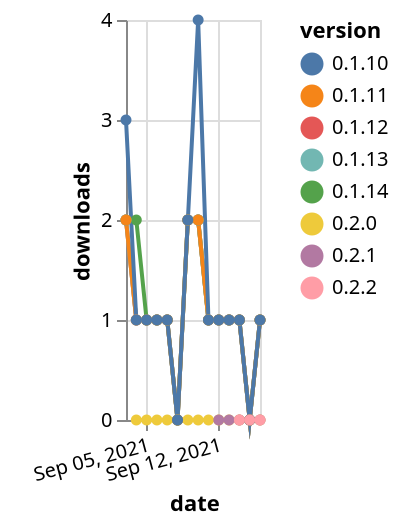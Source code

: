{"$schema": "https://vega.github.io/schema/vega-lite/v5.json", "description": "A simple bar chart with embedded data.", "data": {"values": [{"date": "2021-09-04", "total": 9, "delta": 0, "version": "0.2.0"}, {"date": "2021-09-05", "total": 13, "delta": 0, "version": "0.2.0"}, {"date": "2021-09-06", "total": 14, "delta": 0, "version": "0.2.0"}, {"date": "2021-09-07", "total": 18, "delta": 0, "version": "0.2.0"}, {"date": "2021-09-08", "total": 19, "delta": 0, "version": "0.2.0"}, {"date": "2021-09-09", "total": 24, "delta": 0, "version": "0.2.0"}, {"date": "2021-09-10", "total": 28, "delta": 0, "version": "0.2.0"}, {"date": "2021-09-11", "total": 29, "delta": 0, "version": "0.2.0"}, {"date": "2021-09-12", "total": 31, "delta": 0, "version": "0.2.0"}, {"date": "2021-09-13", "total": 32, "delta": 0, "version": "0.2.0"}, {"date": "2021-09-14", "total": 33, "delta": 0, "version": "0.2.0"}, {"date": "2021-09-15", "total": 34, "delta": 0, "version": "0.2.0"}, {"date": "2021-09-16", "total": 35, "delta": 0, "version": "0.2.0"}, {"date": "2021-09-03", "total": 134, "delta": 2, "version": "0.1.12"}, {"date": "2021-09-04", "total": 135, "delta": 1, "version": "0.1.12"}, {"date": "2021-09-05", "total": 136, "delta": 1, "version": "0.1.12"}, {"date": "2021-09-06", "total": 137, "delta": 1, "version": "0.1.12"}, {"date": "2021-09-07", "total": 138, "delta": 1, "version": "0.1.12"}, {"date": "2021-09-08", "total": 138, "delta": 0, "version": "0.1.12"}, {"date": "2021-09-09", "total": 140, "delta": 2, "version": "0.1.12"}, {"date": "2021-09-10", "total": 142, "delta": 2, "version": "0.1.12"}, {"date": "2021-09-11", "total": 143, "delta": 1, "version": "0.1.12"}, {"date": "2021-09-12", "total": 144, "delta": 1, "version": "0.1.12"}, {"date": "2021-09-13", "total": 145, "delta": 1, "version": "0.1.12"}, {"date": "2021-09-14", "total": 146, "delta": 1, "version": "0.1.12"}, {"date": "2021-09-15", "total": 146, "delta": 0, "version": "0.1.12"}, {"date": "2021-09-16", "total": 147, "delta": 1, "version": "0.1.12"}, {"date": "2021-09-12", "total": 2, "delta": 0, "version": "0.2.1"}, {"date": "2021-09-13", "total": 25, "delta": 0, "version": "0.2.1"}, {"date": "2021-09-14", "total": 47, "delta": 0, "version": "0.2.1"}, {"date": "2021-09-15", "total": 57, "delta": 0, "version": "0.2.1"}, {"date": "2021-09-16", "total": 70, "delta": 0, "version": "0.2.1"}, {"date": "2021-09-03", "total": 47, "delta": 2, "version": "0.1.14"}, {"date": "2021-09-04", "total": 49, "delta": 2, "version": "0.1.14"}, {"date": "2021-09-05", "total": 50, "delta": 1, "version": "0.1.14"}, {"date": "2021-09-06", "total": 51, "delta": 1, "version": "0.1.14"}, {"date": "2021-09-07", "total": 52, "delta": 1, "version": "0.1.14"}, {"date": "2021-09-08", "total": 52, "delta": 0, "version": "0.1.14"}, {"date": "2021-09-09", "total": 54, "delta": 2, "version": "0.1.14"}, {"date": "2021-09-10", "total": 56, "delta": 2, "version": "0.1.14"}, {"date": "2021-09-11", "total": 57, "delta": 1, "version": "0.1.14"}, {"date": "2021-09-12", "total": 58, "delta": 1, "version": "0.1.14"}, {"date": "2021-09-13", "total": 59, "delta": 1, "version": "0.1.14"}, {"date": "2021-09-14", "total": 60, "delta": 1, "version": "0.1.14"}, {"date": "2021-09-15", "total": 60, "delta": 0, "version": "0.1.14"}, {"date": "2021-09-16", "total": 61, "delta": 1, "version": "0.1.14"}, {"date": "2021-09-03", "total": 40, "delta": 2, "version": "0.1.13"}, {"date": "2021-09-04", "total": 41, "delta": 1, "version": "0.1.13"}, {"date": "2021-09-05", "total": 42, "delta": 1, "version": "0.1.13"}, {"date": "2021-09-06", "total": 43, "delta": 1, "version": "0.1.13"}, {"date": "2021-09-07", "total": 44, "delta": 1, "version": "0.1.13"}, {"date": "2021-09-08", "total": 44, "delta": 0, "version": "0.1.13"}, {"date": "2021-09-09", "total": 46, "delta": 2, "version": "0.1.13"}, {"date": "2021-09-10", "total": 48, "delta": 2, "version": "0.1.13"}, {"date": "2021-09-11", "total": 49, "delta": 1, "version": "0.1.13"}, {"date": "2021-09-12", "total": 50, "delta": 1, "version": "0.1.13"}, {"date": "2021-09-13", "total": 51, "delta": 1, "version": "0.1.13"}, {"date": "2021-09-14", "total": 52, "delta": 1, "version": "0.1.13"}, {"date": "2021-09-15", "total": 52, "delta": 0, "version": "0.1.13"}, {"date": "2021-09-16", "total": 53, "delta": 1, "version": "0.1.13"}, {"date": "2021-09-03", "total": 111, "delta": 2, "version": "0.1.11"}, {"date": "2021-09-04", "total": 112, "delta": 1, "version": "0.1.11"}, {"date": "2021-09-05", "total": 113, "delta": 1, "version": "0.1.11"}, {"date": "2021-09-06", "total": 114, "delta": 1, "version": "0.1.11"}, {"date": "2021-09-07", "total": 115, "delta": 1, "version": "0.1.11"}, {"date": "2021-09-08", "total": 115, "delta": 0, "version": "0.1.11"}, {"date": "2021-09-09", "total": 117, "delta": 2, "version": "0.1.11"}, {"date": "2021-09-10", "total": 119, "delta": 2, "version": "0.1.11"}, {"date": "2021-09-11", "total": 120, "delta": 1, "version": "0.1.11"}, {"date": "2021-09-12", "total": 121, "delta": 1, "version": "0.1.11"}, {"date": "2021-09-13", "total": 122, "delta": 1, "version": "0.1.11"}, {"date": "2021-09-14", "total": 123, "delta": 1, "version": "0.1.11"}, {"date": "2021-09-15", "total": 123, "delta": 0, "version": "0.1.11"}, {"date": "2021-09-16", "total": 124, "delta": 1, "version": "0.1.11"}, {"date": "2021-09-03", "total": 218, "delta": 3, "version": "0.1.10"}, {"date": "2021-09-04", "total": 219, "delta": 1, "version": "0.1.10"}, {"date": "2021-09-05", "total": 220, "delta": 1, "version": "0.1.10"}, {"date": "2021-09-06", "total": 221, "delta": 1, "version": "0.1.10"}, {"date": "2021-09-07", "total": 222, "delta": 1, "version": "0.1.10"}, {"date": "2021-09-08", "total": 222, "delta": 0, "version": "0.1.10"}, {"date": "2021-09-09", "total": 224, "delta": 2, "version": "0.1.10"}, {"date": "2021-09-10", "total": 228, "delta": 4, "version": "0.1.10"}, {"date": "2021-09-11", "total": 229, "delta": 1, "version": "0.1.10"}, {"date": "2021-09-12", "total": 230, "delta": 1, "version": "0.1.10"}, {"date": "2021-09-13", "total": 231, "delta": 1, "version": "0.1.10"}, {"date": "2021-09-14", "total": 232, "delta": 1, "version": "0.1.10"}, {"date": "2021-09-15", "total": 232, "delta": 0, "version": "0.1.10"}, {"date": "2021-09-16", "total": 233, "delta": 1, "version": "0.1.10"}, {"date": "2021-09-14", "total": 12, "delta": 0, "version": "0.2.2"}, {"date": "2021-09-15", "total": 25, "delta": 0, "version": "0.2.2"}, {"date": "2021-09-16", "total": 40, "delta": 0, "version": "0.2.2"}]}, "width": "container", "mark": {"type": "line", "point": {"filled": true}}, "encoding": {"x": {"field": "date", "type": "temporal", "timeUnit": "yearmonthdate", "title": "date", "axis": {"labelAngle": -15}}, "y": {"field": "delta", "type": "quantitative", "title": "downloads"}, "color": {"field": "version", "type": "nominal"}, "tooltip": {"field": "delta"}}}